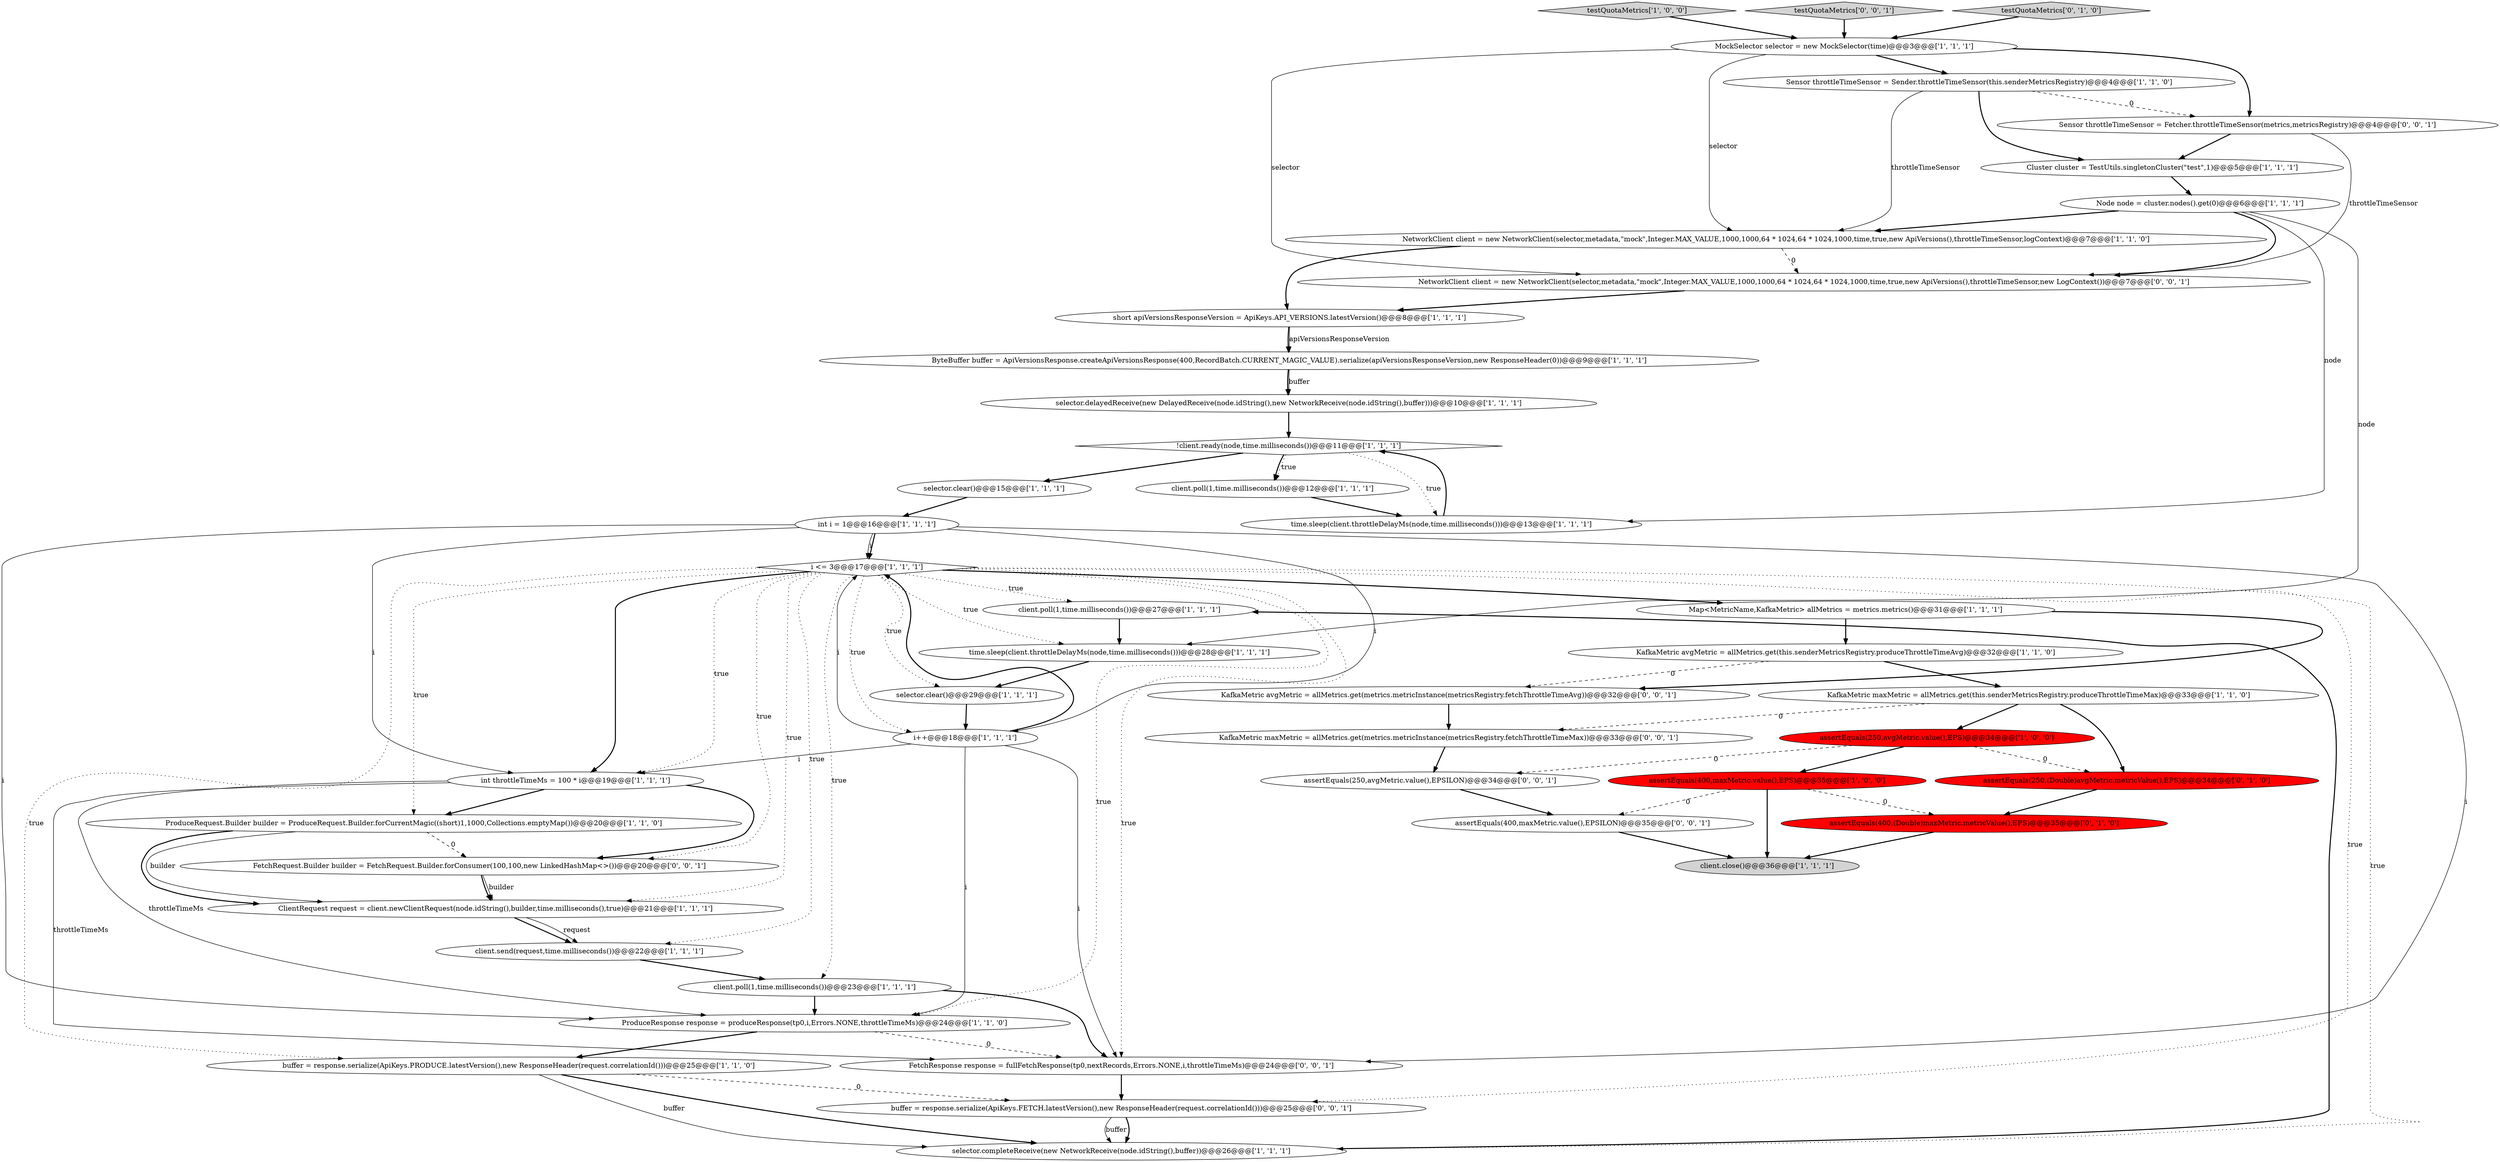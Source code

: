 digraph {
28 [style = filled, label = "int i = 1@@@16@@@['1', '1', '1']", fillcolor = white, shape = ellipse image = "AAA0AAABBB1BBB"];
2 [style = filled, label = "client.poll(1,time.milliseconds())@@@27@@@['1', '1', '1']", fillcolor = white, shape = ellipse image = "AAA0AAABBB1BBB"];
6 [style = filled, label = "i <= 3@@@17@@@['1', '1', '1']", fillcolor = white, shape = diamond image = "AAA0AAABBB1BBB"];
5 [style = filled, label = "short apiVersionsResponseVersion = ApiKeys.API_VERSIONS.latestVersion()@@@8@@@['1', '1', '1']", fillcolor = white, shape = ellipse image = "AAA0AAABBB1BBB"];
45 [style = filled, label = "assertEquals(250,avgMetric.value(),EPSILON)@@@34@@@['0', '0', '1']", fillcolor = white, shape = ellipse image = "AAA0AAABBB3BBB"];
19 [style = filled, label = "MockSelector selector = new MockSelector(time)@@@3@@@['1', '1', '1']", fillcolor = white, shape = ellipse image = "AAA0AAABBB1BBB"];
10 [style = filled, label = "testQuotaMetrics['1', '0', '0']", fillcolor = lightgray, shape = diamond image = "AAA0AAABBB1BBB"];
44 [style = filled, label = "KafkaMetric avgMetric = allMetrics.get(metrics.metricInstance(metricsRegistry.fetchThrottleTimeAvg))@@@32@@@['0', '0', '1']", fillcolor = white, shape = ellipse image = "AAA0AAABBB3BBB"];
31 [style = filled, label = "ProduceRequest.Builder builder = ProduceRequest.Builder.forCurrentMagic((short)1,1000,Collections.emptyMap())@@@20@@@['1', '1', '0']", fillcolor = white, shape = ellipse image = "AAA0AAABBB1BBB"];
29 [style = filled, label = "ClientRequest request = client.newClientRequest(node.idString(),builder,time.milliseconds(),true)@@@21@@@['1', '1', '1']", fillcolor = white, shape = ellipse image = "AAA0AAABBB1BBB"];
21 [style = filled, label = "NetworkClient client = new NetworkClient(selector,metadata,\"mock\",Integer.MAX_VALUE,1000,1000,64 * 1024,64 * 1024,1000,time,true,new ApiVersions(),throttleTimeSensor,logContext)@@@7@@@['1', '1', '0']", fillcolor = white, shape = ellipse image = "AAA0AAABBB1BBB"];
9 [style = filled, label = "time.sleep(client.throttleDelayMs(node,time.milliseconds()))@@@13@@@['1', '1', '1']", fillcolor = white, shape = ellipse image = "AAA0AAABBB1BBB"];
30 [style = filled, label = "ByteBuffer buffer = ApiVersionsResponse.createApiVersionsResponse(400,RecordBatch.CURRENT_MAGIC_VALUE).serialize(apiVersionsResponseVersion,new ResponseHeader(0))@@@9@@@['1', '1', '1']", fillcolor = white, shape = ellipse image = "AAA0AAABBB1BBB"];
35 [style = filled, label = "assertEquals(400,(Double)maxMetric.metricValue(),EPS)@@@35@@@['0', '1', '0']", fillcolor = red, shape = ellipse image = "AAA1AAABBB2BBB"];
3 [style = filled, label = "Map<MetricName,KafkaMetric> allMetrics = metrics.metrics()@@@31@@@['1', '1', '1']", fillcolor = white, shape = ellipse image = "AAA0AAABBB1BBB"];
1 [style = filled, label = "client.poll(1,time.milliseconds())@@@12@@@['1', '1', '1']", fillcolor = white, shape = ellipse image = "AAA0AAABBB1BBB"];
26 [style = filled, label = "selector.clear()@@@15@@@['1', '1', '1']", fillcolor = white, shape = ellipse image = "AAA0AAABBB1BBB"];
13 [style = filled, label = "buffer = response.serialize(ApiKeys.PRODUCE.latestVersion(),new ResponseHeader(request.correlationId()))@@@25@@@['1', '1', '0']", fillcolor = white, shape = ellipse image = "AAA0AAABBB1BBB"];
7 [style = filled, label = "client.poll(1,time.milliseconds())@@@23@@@['1', '1', '1']", fillcolor = white, shape = ellipse image = "AAA0AAABBB1BBB"];
39 [style = filled, label = "FetchResponse response = fullFetchResponse(tp0,nextRecords,Errors.NONE,i,throttleTimeMs)@@@24@@@['0', '0', '1']", fillcolor = white, shape = ellipse image = "AAA0AAABBB3BBB"];
11 [style = filled, label = "client.close()@@@36@@@['1', '1', '1']", fillcolor = lightgray, shape = ellipse image = "AAA0AAABBB1BBB"];
4 [style = filled, label = "KafkaMetric maxMetric = allMetrics.get(this.senderMetricsRegistry.produceThrottleTimeMax)@@@33@@@['1', '1', '0']", fillcolor = white, shape = ellipse image = "AAA0AAABBB1BBB"];
17 [style = filled, label = "Sensor throttleTimeSensor = Sender.throttleTimeSensor(this.senderMetricsRegistry)@@@4@@@['1', '1', '0']", fillcolor = white, shape = ellipse image = "AAA0AAABBB1BBB"];
18 [style = filled, label = "client.send(request,time.milliseconds())@@@22@@@['1', '1', '1']", fillcolor = white, shape = ellipse image = "AAA0AAABBB1BBB"];
37 [style = filled, label = "FetchRequest.Builder builder = FetchRequest.Builder.forConsumer(100,100,new LinkedHashMap<>())@@@20@@@['0', '0', '1']", fillcolor = white, shape = ellipse image = "AAA0AAABBB3BBB"];
22 [style = filled, label = "i++@@@18@@@['1', '1', '1']", fillcolor = white, shape = ellipse image = "AAA0AAABBB1BBB"];
32 [style = filled, label = "!client.ready(node,time.milliseconds())@@@11@@@['1', '1', '1']", fillcolor = white, shape = diamond image = "AAA0AAABBB1BBB"];
20 [style = filled, label = "selector.delayedReceive(new DelayedReceive(node.idString(),new NetworkReceive(node.idString(),buffer)))@@@10@@@['1', '1', '1']", fillcolor = white, shape = ellipse image = "AAA0AAABBB1BBB"];
27 [style = filled, label = "selector.clear()@@@29@@@['1', '1', '1']", fillcolor = white, shape = ellipse image = "AAA0AAABBB1BBB"];
42 [style = filled, label = "Sensor throttleTimeSensor = Fetcher.throttleTimeSensor(metrics,metricsRegistry)@@@4@@@['0', '0', '1']", fillcolor = white, shape = ellipse image = "AAA0AAABBB3BBB"];
15 [style = filled, label = "selector.completeReceive(new NetworkReceive(node.idString(),buffer))@@@26@@@['1', '1', '1']", fillcolor = white, shape = ellipse image = "AAA0AAABBB1BBB"];
41 [style = filled, label = "testQuotaMetrics['0', '0', '1']", fillcolor = lightgray, shape = diamond image = "AAA0AAABBB3BBB"];
14 [style = filled, label = "KafkaMetric avgMetric = allMetrics.get(this.senderMetricsRegistry.produceThrottleTimeAvg)@@@32@@@['1', '1', '0']", fillcolor = white, shape = ellipse image = "AAA0AAABBB1BBB"];
33 [style = filled, label = "assertEquals(250,(Double)avgMetric.metricValue(),EPS)@@@34@@@['0', '1', '0']", fillcolor = red, shape = ellipse image = "AAA1AAABBB2BBB"];
24 [style = filled, label = "int throttleTimeMs = 100 * i@@@19@@@['1', '1', '1']", fillcolor = white, shape = ellipse image = "AAA0AAABBB1BBB"];
43 [style = filled, label = "NetworkClient client = new NetworkClient(selector,metadata,\"mock\",Integer.MAX_VALUE,1000,1000,64 * 1024,64 * 1024,1000,time,true,new ApiVersions(),throttleTimeSensor,new LogContext())@@@7@@@['0', '0', '1']", fillcolor = white, shape = ellipse image = "AAA0AAABBB3BBB"];
12 [style = filled, label = "time.sleep(client.throttleDelayMs(node,time.milliseconds()))@@@28@@@['1', '1', '1']", fillcolor = white, shape = ellipse image = "AAA0AAABBB1BBB"];
16 [style = filled, label = "Node node = cluster.nodes().get(0)@@@6@@@['1', '1', '1']", fillcolor = white, shape = ellipse image = "AAA0AAABBB1BBB"];
25 [style = filled, label = "assertEquals(250,avgMetric.value(),EPS)@@@34@@@['1', '0', '0']", fillcolor = red, shape = ellipse image = "AAA1AAABBB1BBB"];
34 [style = filled, label = "testQuotaMetrics['0', '1', '0']", fillcolor = lightgray, shape = diamond image = "AAA0AAABBB2BBB"];
23 [style = filled, label = "ProduceResponse response = produceResponse(tp0,i,Errors.NONE,throttleTimeMs)@@@24@@@['1', '1', '0']", fillcolor = white, shape = ellipse image = "AAA0AAABBB1BBB"];
8 [style = filled, label = "assertEquals(400,maxMetric.value(),EPS)@@@35@@@['1', '0', '0']", fillcolor = red, shape = ellipse image = "AAA1AAABBB1BBB"];
36 [style = filled, label = "KafkaMetric maxMetric = allMetrics.get(metrics.metricInstance(metricsRegistry.fetchThrottleTimeMax))@@@33@@@['0', '0', '1']", fillcolor = white, shape = ellipse image = "AAA0AAABBB3BBB"];
40 [style = filled, label = "buffer = response.serialize(ApiKeys.FETCH.latestVersion(),new ResponseHeader(request.correlationId()))@@@25@@@['0', '0', '1']", fillcolor = white, shape = ellipse image = "AAA0AAABBB3BBB"];
0 [style = filled, label = "Cluster cluster = TestUtils.singletonCluster(\"test\",1)@@@5@@@['1', '1', '1']", fillcolor = white, shape = ellipse image = "AAA0AAABBB1BBB"];
38 [style = filled, label = "assertEquals(400,maxMetric.value(),EPSILON)@@@35@@@['0', '0', '1']", fillcolor = white, shape = ellipse image = "AAA0AAABBB3BBB"];
6->3 [style = bold, label=""];
28->6 [style = bold, label=""];
6->31 [style = dotted, label="true"];
4->25 [style = bold, label=""];
41->19 [style = bold, label=""];
30->20 [style = bold, label=""];
10->19 [style = bold, label=""];
6->39 [style = dotted, label="true"];
8->35 [style = dashed, label="0"];
28->6 [style = solid, label="i"];
40->15 [style = bold, label=""];
31->29 [style = solid, label="builder"];
37->29 [style = solid, label="builder"];
29->18 [style = bold, label=""];
40->15 [style = solid, label="buffer"];
6->18 [style = dotted, label="true"];
4->36 [style = dashed, label="0"];
19->43 [style = solid, label="selector"];
23->13 [style = bold, label=""];
16->12 [style = solid, label="node"];
23->39 [style = dashed, label="0"];
14->44 [style = dashed, label="0"];
45->38 [style = bold, label=""];
16->43 [style = bold, label=""];
24->23 [style = solid, label="throttleTimeMs"];
5->30 [style = bold, label=""];
26->28 [style = bold, label=""];
8->11 [style = bold, label=""];
6->15 [style = dotted, label="true"];
19->42 [style = bold, label=""];
34->19 [style = bold, label=""];
38->11 [style = bold, label=""];
6->13 [style = dotted, label="true"];
9->32 [style = bold, label=""];
6->37 [style = dotted, label="true"];
37->29 [style = bold, label=""];
31->29 [style = bold, label=""];
13->40 [style = dashed, label="0"];
30->20 [style = solid, label="buffer"];
27->22 [style = bold, label=""];
32->26 [style = bold, label=""];
13->15 [style = solid, label="buffer"];
8->38 [style = dashed, label="0"];
6->29 [style = dotted, label="true"];
7->23 [style = bold, label=""];
29->18 [style = solid, label="request"];
6->7 [style = dotted, label="true"];
28->23 [style = solid, label="i"];
24->39 [style = solid, label="throttleTimeMs"];
13->15 [style = bold, label=""];
6->12 [style = dotted, label="true"];
18->7 [style = bold, label=""];
22->6 [style = bold, label=""];
14->4 [style = bold, label=""];
6->40 [style = dotted, label="true"];
6->24 [style = dotted, label="true"];
0->16 [style = bold, label=""];
28->39 [style = solid, label="i"];
22->6 [style = solid, label="i"];
28->24 [style = solid, label="i"];
6->24 [style = bold, label=""];
19->17 [style = bold, label=""];
6->22 [style = dotted, label="true"];
31->37 [style = dashed, label="0"];
4->33 [style = bold, label=""];
17->42 [style = dashed, label="0"];
1->9 [style = bold, label=""];
42->0 [style = bold, label=""];
22->23 [style = solid, label="i"];
21->5 [style = bold, label=""];
16->9 [style = solid, label="node"];
3->44 [style = bold, label=""];
6->2 [style = dotted, label="true"];
17->0 [style = bold, label=""];
24->31 [style = bold, label=""];
43->5 [style = bold, label=""];
7->39 [style = bold, label=""];
39->40 [style = bold, label=""];
32->1 [style = bold, label=""];
25->45 [style = dashed, label="0"];
6->27 [style = dotted, label="true"];
22->39 [style = solid, label="i"];
28->22 [style = solid, label="i"];
32->1 [style = dotted, label="true"];
12->27 [style = bold, label=""];
22->24 [style = solid, label="i"];
21->43 [style = dashed, label="0"];
15->2 [style = bold, label=""];
33->35 [style = bold, label=""];
44->36 [style = bold, label=""];
5->30 [style = solid, label="apiVersionsResponseVersion"];
32->9 [style = dotted, label="true"];
3->14 [style = bold, label=""];
6->23 [style = dotted, label="true"];
20->32 [style = bold, label=""];
2->12 [style = bold, label=""];
17->21 [style = solid, label="throttleTimeSensor"];
16->21 [style = bold, label=""];
24->37 [style = bold, label=""];
42->43 [style = solid, label="throttleTimeSensor"];
25->8 [style = bold, label=""];
25->33 [style = dashed, label="0"];
36->45 [style = bold, label=""];
19->21 [style = solid, label="selector"];
35->11 [style = bold, label=""];
}
